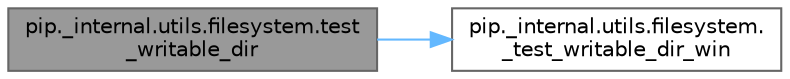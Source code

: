 digraph "pip._internal.utils.filesystem.test_writable_dir"
{
 // LATEX_PDF_SIZE
  bgcolor="transparent";
  edge [fontname=Helvetica,fontsize=10,labelfontname=Helvetica,labelfontsize=10];
  node [fontname=Helvetica,fontsize=10,shape=box,height=0.2,width=0.4];
  rankdir="LR";
  Node1 [id="Node000001",label="pip._internal.utils.filesystem.test\l_writable_dir",height=0.2,width=0.4,color="gray40", fillcolor="grey60", style="filled", fontcolor="black",tooltip=" "];
  Node1 -> Node2 [id="edge1_Node000001_Node000002",color="steelblue1",style="solid",tooltip=" "];
  Node2 [id="Node000002",label="pip._internal.utils.filesystem.\l_test_writable_dir_win",height=0.2,width=0.4,color="grey40", fillcolor="white", style="filled",URL="$namespacepip_1_1__internal_1_1utils_1_1filesystem.html#af4e069a57709750090024f7e75e1961a",tooltip=" "];
}
